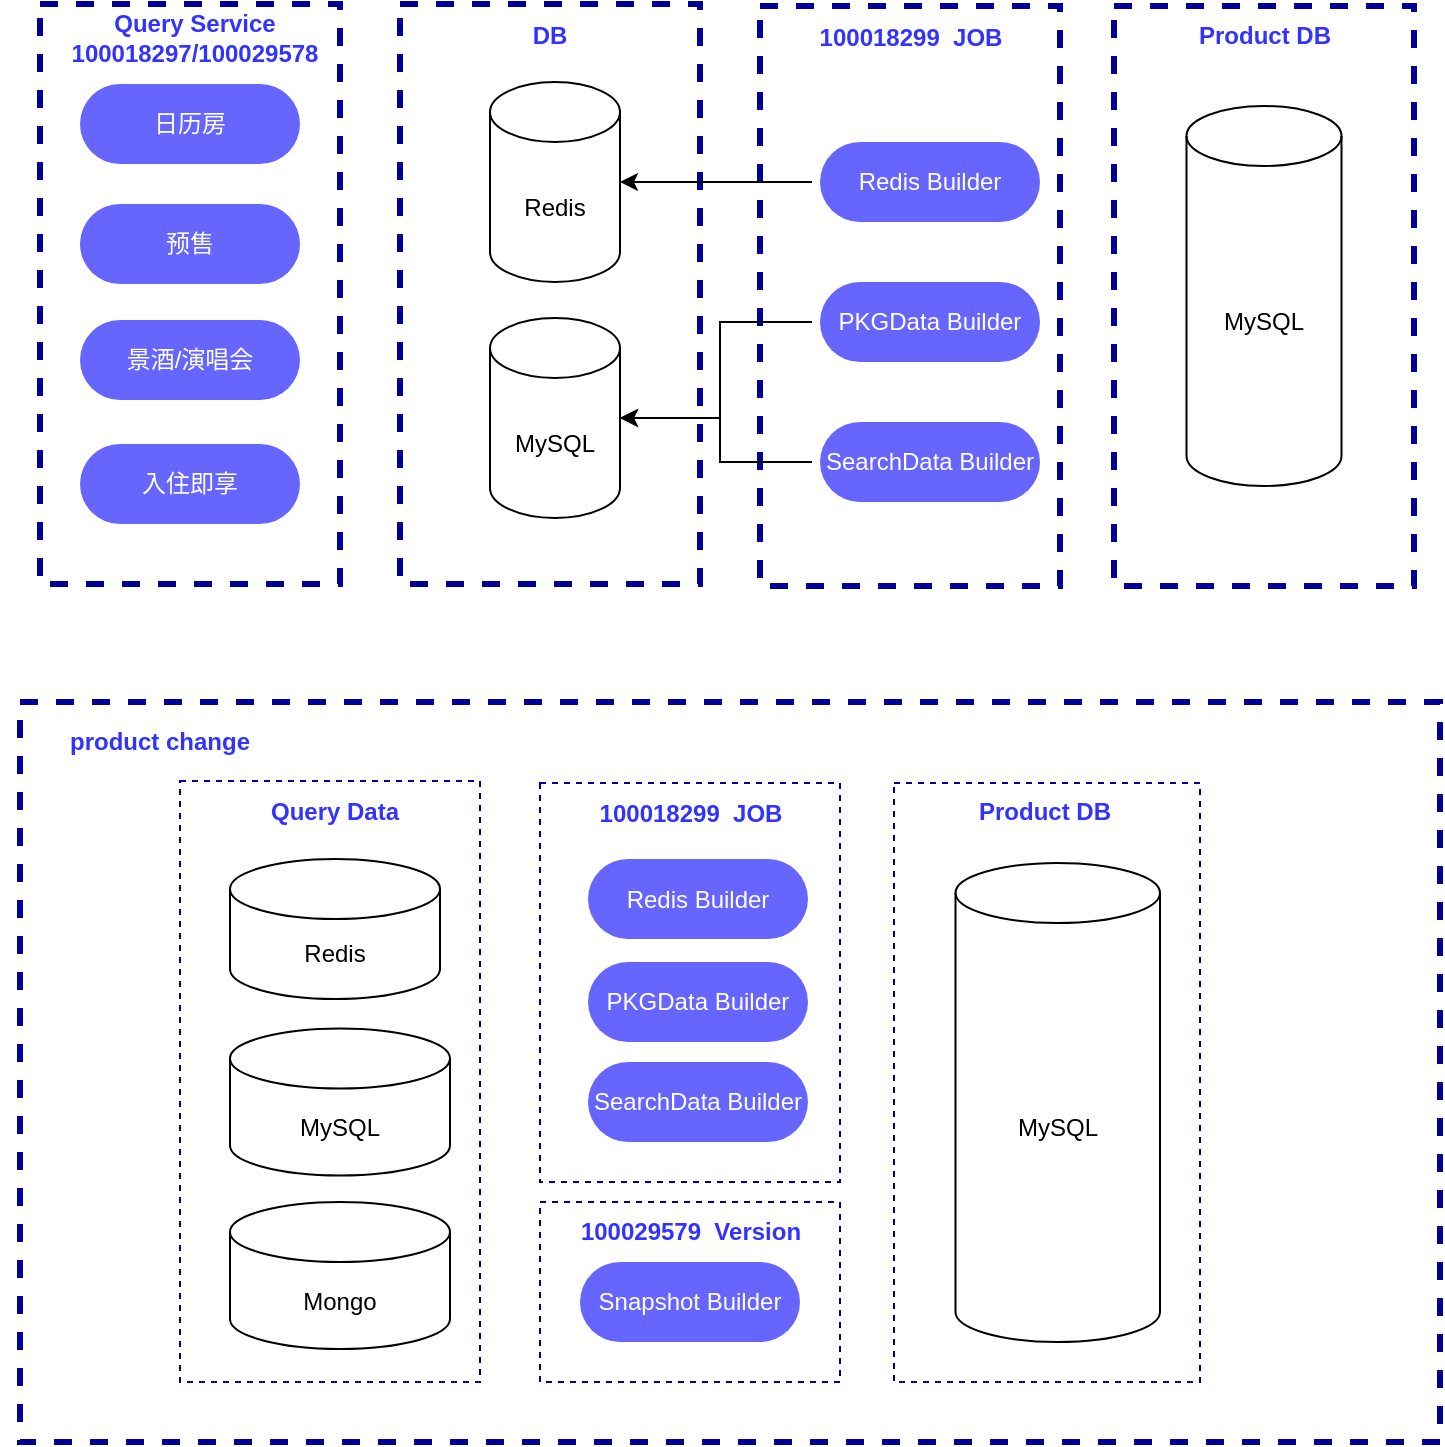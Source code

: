 <mxfile version="24.0.6" type="github">
  <diagram name="第 1 页" id="dySDN7LTNGQ5a6AoeZhF">
    <mxGraphModel dx="954" dy="622" grid="1" gridSize="10" guides="1" tooltips="1" connect="1" arrows="1" fold="1" page="1" pageScale="1" pageWidth="827" pageHeight="1169" math="0" shadow="0">
      <root>
        <mxCell id="0" />
        <mxCell id="1" parent="0" />
        <mxCell id="hjX2YWG3VUblKt7g7dPy-1" value="" style="rounded=0;whiteSpace=wrap;html=1;fillColor=none;dashed=1;strokeWidth=3;strokeColor=#000099;" vertex="1" parent="1">
          <mxGeometry x="140" y="711" width="150" height="290" as="geometry" />
        </mxCell>
        <mxCell id="hjX2YWG3VUblKt7g7dPy-2" value="&lt;font color=&quot;#ffffff&quot;&gt;日历房&lt;/font&gt;" style="rounded=1;whiteSpace=wrap;html=1;perimeterSpacing=4;fillColor=#6666FF;strokeColor=none;strokeWidth=1;arcSize=50;imageAspect=0;" vertex="1" parent="1">
          <mxGeometry x="160" y="751" width="110" height="40" as="geometry" />
        </mxCell>
        <mxCell id="hjX2YWG3VUblKt7g7dPy-4" value="&lt;font color=&quot;#ffffff&quot;&gt;预售&lt;/font&gt;" style="rounded=1;whiteSpace=wrap;html=1;perimeterSpacing=4;fillColor=#6666FF;strokeColor=none;strokeWidth=1;arcSize=50;imageAspect=0;" vertex="1" parent="1">
          <mxGeometry x="160" y="811" width="110" height="40" as="geometry" />
        </mxCell>
        <mxCell id="hjX2YWG3VUblKt7g7dPy-5" value="&lt;font color=&quot;#ffffff&quot;&gt;景酒/演唱会&lt;/font&gt;" style="rounded=1;whiteSpace=wrap;html=1;perimeterSpacing=4;fillColor=#6666FF;strokeColor=none;strokeWidth=1;arcSize=50;imageAspect=0;" vertex="1" parent="1">
          <mxGeometry x="160" y="869" width="110" height="40" as="geometry" />
        </mxCell>
        <mxCell id="hjX2YWG3VUblKt7g7dPy-6" value="&lt;font color=&quot;#ffffff&quot;&gt;入住即享&lt;/font&gt;" style="rounded=1;whiteSpace=wrap;html=1;perimeterSpacing=4;fillColor=#6666FF;strokeColor=none;strokeWidth=1;arcSize=50;imageAspect=0;" vertex="1" parent="1">
          <mxGeometry x="160" y="931" width="110" height="40" as="geometry" />
        </mxCell>
        <mxCell id="hjX2YWG3VUblKt7g7dPy-7" value="Query Service&lt;div&gt;100018297/100029578&lt;/div&gt;" style="text;html=1;align=center;verticalAlign=middle;whiteSpace=wrap;rounded=0;fontColor=#3333FF;fontStyle=1;fontSize=12;" vertex="1" parent="1">
          <mxGeometry x="165" y="713" width="105" height="29" as="geometry" />
        </mxCell>
        <mxCell id="hjX2YWG3VUblKt7g7dPy-8" value="" style="rounded=0;whiteSpace=wrap;html=1;fillColor=none;dashed=1;strokeWidth=3;strokeColor=#000099;" vertex="1" parent="1">
          <mxGeometry x="320" y="711" width="150" height="290" as="geometry" />
        </mxCell>
        <mxCell id="hjX2YWG3VUblKt7g7dPy-9" value="Redis" style="shape=cylinder3;whiteSpace=wrap;html=1;boundedLbl=1;backgroundOutline=1;size=15;" vertex="1" parent="1">
          <mxGeometry x="365" y="750" width="65" height="100" as="geometry" />
        </mxCell>
        <mxCell id="hjX2YWG3VUblKt7g7dPy-10" value="DB" style="text;html=1;align=center;verticalAlign=middle;whiteSpace=wrap;rounded=0;fontColor=#3333FF;fontStyle=1;fontSize=12;" vertex="1" parent="1">
          <mxGeometry x="365" y="712" width="60" height="30" as="geometry" />
        </mxCell>
        <mxCell id="hjX2YWG3VUblKt7g7dPy-11" value="" style="rounded=0;whiteSpace=wrap;html=1;fillColor=none;dashed=1;strokeWidth=3;strokeColor=#000099;" vertex="1" parent="1">
          <mxGeometry x="500" y="712" width="150" height="290" as="geometry" />
        </mxCell>
        <mxCell id="hjX2YWG3VUblKt7g7dPy-12" value="100018299&amp;nbsp; JOB" style="text;html=1;align=center;verticalAlign=middle;whiteSpace=wrap;rounded=0;fontColor=#3333FF;fontStyle=1;fontSize=12;fontFamily=Helvetica;" vertex="1" parent="1">
          <mxGeometry x="522.5" y="713" width="105" height="29" as="geometry" />
        </mxCell>
        <mxCell id="hjX2YWG3VUblKt7g7dPy-13" value="&lt;font color=&quot;#ffffff&quot;&gt;PKGData Builder&lt;/font&gt;" style="rounded=1;whiteSpace=wrap;html=1;perimeterSpacing=4;fillColor=#6666FF;strokeColor=none;strokeWidth=1;arcSize=50;imageAspect=0;" vertex="1" parent="1">
          <mxGeometry x="530" y="850" width="110" height="40" as="geometry" />
        </mxCell>
        <mxCell id="hjX2YWG3VUblKt7g7dPy-26" style="edgeStyle=orthogonalEdgeStyle;rounded=0;orthogonalLoop=1;jettySize=auto;html=1;" edge="1" parent="1" source="hjX2YWG3VUblKt7g7dPy-14" target="hjX2YWG3VUblKt7g7dPy-15">
          <mxGeometry relative="1" as="geometry" />
        </mxCell>
        <mxCell id="hjX2YWG3VUblKt7g7dPy-14" value="&lt;font color=&quot;#ffffff&quot;&gt;SearchData Builder&lt;/font&gt;" style="rounded=1;whiteSpace=wrap;html=1;perimeterSpacing=4;fillColor=#6666FF;strokeColor=none;strokeWidth=1;arcSize=50;imageAspect=0;" vertex="1" parent="1">
          <mxGeometry x="530" y="920" width="110" height="40" as="geometry" />
        </mxCell>
        <mxCell id="hjX2YWG3VUblKt7g7dPy-15" value="MySQL" style="shape=cylinder3;whiteSpace=wrap;html=1;boundedLbl=1;backgroundOutline=1;size=15;" vertex="1" parent="1">
          <mxGeometry x="365" y="868" width="65" height="100" as="geometry" />
        </mxCell>
        <mxCell id="hjX2YWG3VUblKt7g7dPy-16" value="&lt;font color=&quot;#ffffff&quot;&gt;Redis Builder&lt;/font&gt;" style="rounded=1;whiteSpace=wrap;html=1;perimeterSpacing=4;fillColor=#6666FF;strokeColor=none;strokeWidth=1;arcSize=50;imageAspect=0;" vertex="1" parent="1">
          <mxGeometry x="530" y="780" width="110" height="40" as="geometry" />
        </mxCell>
        <mxCell id="hjX2YWG3VUblKt7g7dPy-17" style="edgeStyle=orthogonalEdgeStyle;rounded=0;orthogonalLoop=1;jettySize=auto;html=1;entryX=1;entryY=0.5;entryDx=0;entryDy=0;entryPerimeter=0;" edge="1" parent="1" source="hjX2YWG3VUblKt7g7dPy-16" target="hjX2YWG3VUblKt7g7dPy-9">
          <mxGeometry relative="1" as="geometry" />
        </mxCell>
        <mxCell id="hjX2YWG3VUblKt7g7dPy-20" value="" style="rounded=0;whiteSpace=wrap;html=1;fillColor=none;dashed=1;strokeWidth=3;strokeColor=#000099;" vertex="1" parent="1">
          <mxGeometry x="677" y="712" width="150" height="290" as="geometry" />
        </mxCell>
        <mxCell id="hjX2YWG3VUblKt7g7dPy-21" value="MySQL" style="shape=cylinder3;whiteSpace=wrap;html=1;boundedLbl=1;backgroundOutline=1;size=15;" vertex="1" parent="1">
          <mxGeometry x="713.25" y="762" width="77.5" height="190" as="geometry" />
        </mxCell>
        <mxCell id="hjX2YWG3VUblKt7g7dPy-22" value="Product DB" style="text;html=1;align=center;verticalAlign=middle;whiteSpace=wrap;rounded=0;fontColor=#3333FF;fontStyle=1;fontSize=12;" vertex="1" parent="1">
          <mxGeometry x="699.5" y="712" width="105" height="29" as="geometry" />
        </mxCell>
        <mxCell id="hjX2YWG3VUblKt7g7dPy-24" style="edgeStyle=orthogonalEdgeStyle;rounded=0;orthogonalLoop=1;jettySize=auto;html=1;entryX=1;entryY=0.5;entryDx=0;entryDy=0;entryPerimeter=0;" edge="1" parent="1" source="hjX2YWG3VUblKt7g7dPy-13" target="hjX2YWG3VUblKt7g7dPy-15">
          <mxGeometry relative="1" as="geometry" />
        </mxCell>
        <mxCell id="hjX2YWG3VUblKt7g7dPy-27" value="" style="rounded=0;whiteSpace=wrap;html=1;fillColor=none;dashed=1;strokeWidth=3;strokeColor=#000099;" vertex="1" parent="1">
          <mxGeometry x="130" y="1060" width="710" height="370" as="geometry" />
        </mxCell>
        <mxCell id="hjX2YWG3VUblKt7g7dPy-28" value="" style="rounded=0;whiteSpace=wrap;html=1;fillColor=none;dashed=1;strokeWidth=1;strokeColor=#000099;" vertex="1" parent="1">
          <mxGeometry x="210" y="1099.5" width="150" height="300.5" as="geometry" />
        </mxCell>
        <mxCell id="hjX2YWG3VUblKt7g7dPy-29" value="Redis" style="shape=cylinder3;whiteSpace=wrap;html=1;boundedLbl=1;backgroundOutline=1;size=15;" vertex="1" parent="1">
          <mxGeometry x="235" y="1138.5" width="105" height="70" as="geometry" />
        </mxCell>
        <mxCell id="hjX2YWG3VUblKt7g7dPy-30" value="Query Data" style="text;html=1;align=center;verticalAlign=middle;whiteSpace=wrap;rounded=0;fontColor=#3333FF;fontStyle=1;fontSize=12;" vertex="1" parent="1">
          <mxGeometry x="245" y="1105.25" width="85" height="19.5" as="geometry" />
        </mxCell>
        <mxCell id="hjX2YWG3VUblKt7g7dPy-31" value="" style="rounded=0;whiteSpace=wrap;html=1;fillColor=none;dashed=1;strokeWidth=1;strokeColor=#000099;" vertex="1" parent="1">
          <mxGeometry x="390" y="1100.5" width="150" height="199.5" as="geometry" />
        </mxCell>
        <mxCell id="hjX2YWG3VUblKt7g7dPy-32" value="100018299&amp;nbsp; JOB" style="text;html=1;align=center;verticalAlign=middle;whiteSpace=wrap;rounded=0;fontColor=#3333FF;fontStyle=1;fontSize=12;" vertex="1" parent="1">
          <mxGeometry x="412.5" y="1101.5" width="105" height="29" as="geometry" />
        </mxCell>
        <mxCell id="hjX2YWG3VUblKt7g7dPy-33" value="&lt;font color=&quot;#ffffff&quot;&gt;PKGData Builder&lt;/font&gt;" style="rounded=1;whiteSpace=wrap;html=1;perimeterSpacing=4;fillColor=#6666FF;strokeColor=none;strokeWidth=1;arcSize=50;imageAspect=0;" vertex="1" parent="1">
          <mxGeometry x="414" y="1190" width="110" height="40" as="geometry" />
        </mxCell>
        <mxCell id="hjX2YWG3VUblKt7g7dPy-35" value="&lt;font color=&quot;#ffffff&quot;&gt;SearchData Builder&lt;/font&gt;" style="rounded=1;whiteSpace=wrap;html=1;perimeterSpacing=4;fillColor=#6666FF;strokeColor=none;strokeWidth=1;arcSize=50;imageAspect=0;" vertex="1" parent="1">
          <mxGeometry x="414" y="1240" width="110" height="40" as="geometry" />
        </mxCell>
        <mxCell id="hjX2YWG3VUblKt7g7dPy-36" value="MySQL" style="shape=cylinder3;whiteSpace=wrap;html=1;boundedLbl=1;backgroundOutline=1;size=15;" vertex="1" parent="1">
          <mxGeometry x="235" y="1223.25" width="110" height="73.5" as="geometry" />
        </mxCell>
        <mxCell id="hjX2YWG3VUblKt7g7dPy-37" value="&lt;font color=&quot;#ffffff&quot;&gt;Redis Builder&lt;/font&gt;" style="rounded=1;whiteSpace=wrap;html=1;perimeterSpacing=4;fillColor=#6666FF;strokeColor=none;strokeWidth=1;arcSize=50;imageAspect=0;" vertex="1" parent="1">
          <mxGeometry x="414" y="1138.5" width="110" height="40" as="geometry" />
        </mxCell>
        <mxCell id="hjX2YWG3VUblKt7g7dPy-39" value="" style="rounded=0;whiteSpace=wrap;html=1;fillColor=none;dashed=1;strokeWidth=1;strokeColor=#000099;" vertex="1" parent="1">
          <mxGeometry x="567" y="1100.5" width="153" height="299.5" as="geometry" />
        </mxCell>
        <mxCell id="hjX2YWG3VUblKt7g7dPy-40" value="MySQL" style="shape=cylinder3;whiteSpace=wrap;html=1;boundedLbl=1;backgroundOutline=1;size=15;" vertex="1" parent="1">
          <mxGeometry x="597.75" y="1140.5" width="102.25" height="239.5" as="geometry" />
        </mxCell>
        <mxCell id="hjX2YWG3VUblKt7g7dPy-41" value="Product DB" style="text;html=1;align=center;verticalAlign=middle;whiteSpace=wrap;rounded=0;fontColor=#3333FF;fontStyle=1;fontSize=12;" vertex="1" parent="1">
          <mxGeometry x="589.5" y="1100.5" width="105" height="29" as="geometry" />
        </mxCell>
        <mxCell id="hjX2YWG3VUblKt7g7dPy-44" value="product change" style="text;html=1;align=center;verticalAlign=middle;whiteSpace=wrap;rounded=0;fontColor=#3333FF;fontStyle=1;fontSize=12;" vertex="1" parent="1">
          <mxGeometry x="120" y="1070.5" width="160" height="19.5" as="geometry" />
        </mxCell>
        <mxCell id="hjX2YWG3VUblKt7g7dPy-45" value="" style="rounded=0;whiteSpace=wrap;html=1;fillColor=none;dashed=1;strokeWidth=1;strokeColor=#000099;" vertex="1" parent="1">
          <mxGeometry x="390" y="1310" width="150" height="90" as="geometry" />
        </mxCell>
        <mxCell id="hjX2YWG3VUblKt7g7dPy-46" value="100029579&amp;nbsp; Version" style="text;html=1;align=center;verticalAlign=middle;whiteSpace=wrap;rounded=0;fontColor=#3333FF;fontStyle=1;fontSize=12;" vertex="1" parent="1">
          <mxGeometry x="405.5" y="1310" width="119" height="30" as="geometry" />
        </mxCell>
        <mxCell id="hjX2YWG3VUblKt7g7dPy-47" value="&lt;font color=&quot;#ffffff&quot;&gt;Snapshot Builder&lt;/font&gt;" style="rounded=1;whiteSpace=wrap;html=1;perimeterSpacing=4;fillColor=#6666FF;strokeColor=none;strokeWidth=1;arcSize=50;imageAspect=0;" vertex="1" parent="1">
          <mxGeometry x="410" y="1340" width="110" height="40" as="geometry" />
        </mxCell>
        <mxCell id="hjX2YWG3VUblKt7g7dPy-49" value="Mongo" style="shape=cylinder3;whiteSpace=wrap;html=1;boundedLbl=1;backgroundOutline=1;size=15;" vertex="1" parent="1">
          <mxGeometry x="235" y="1310" width="110" height="73.5" as="geometry" />
        </mxCell>
      </root>
    </mxGraphModel>
  </diagram>
</mxfile>

